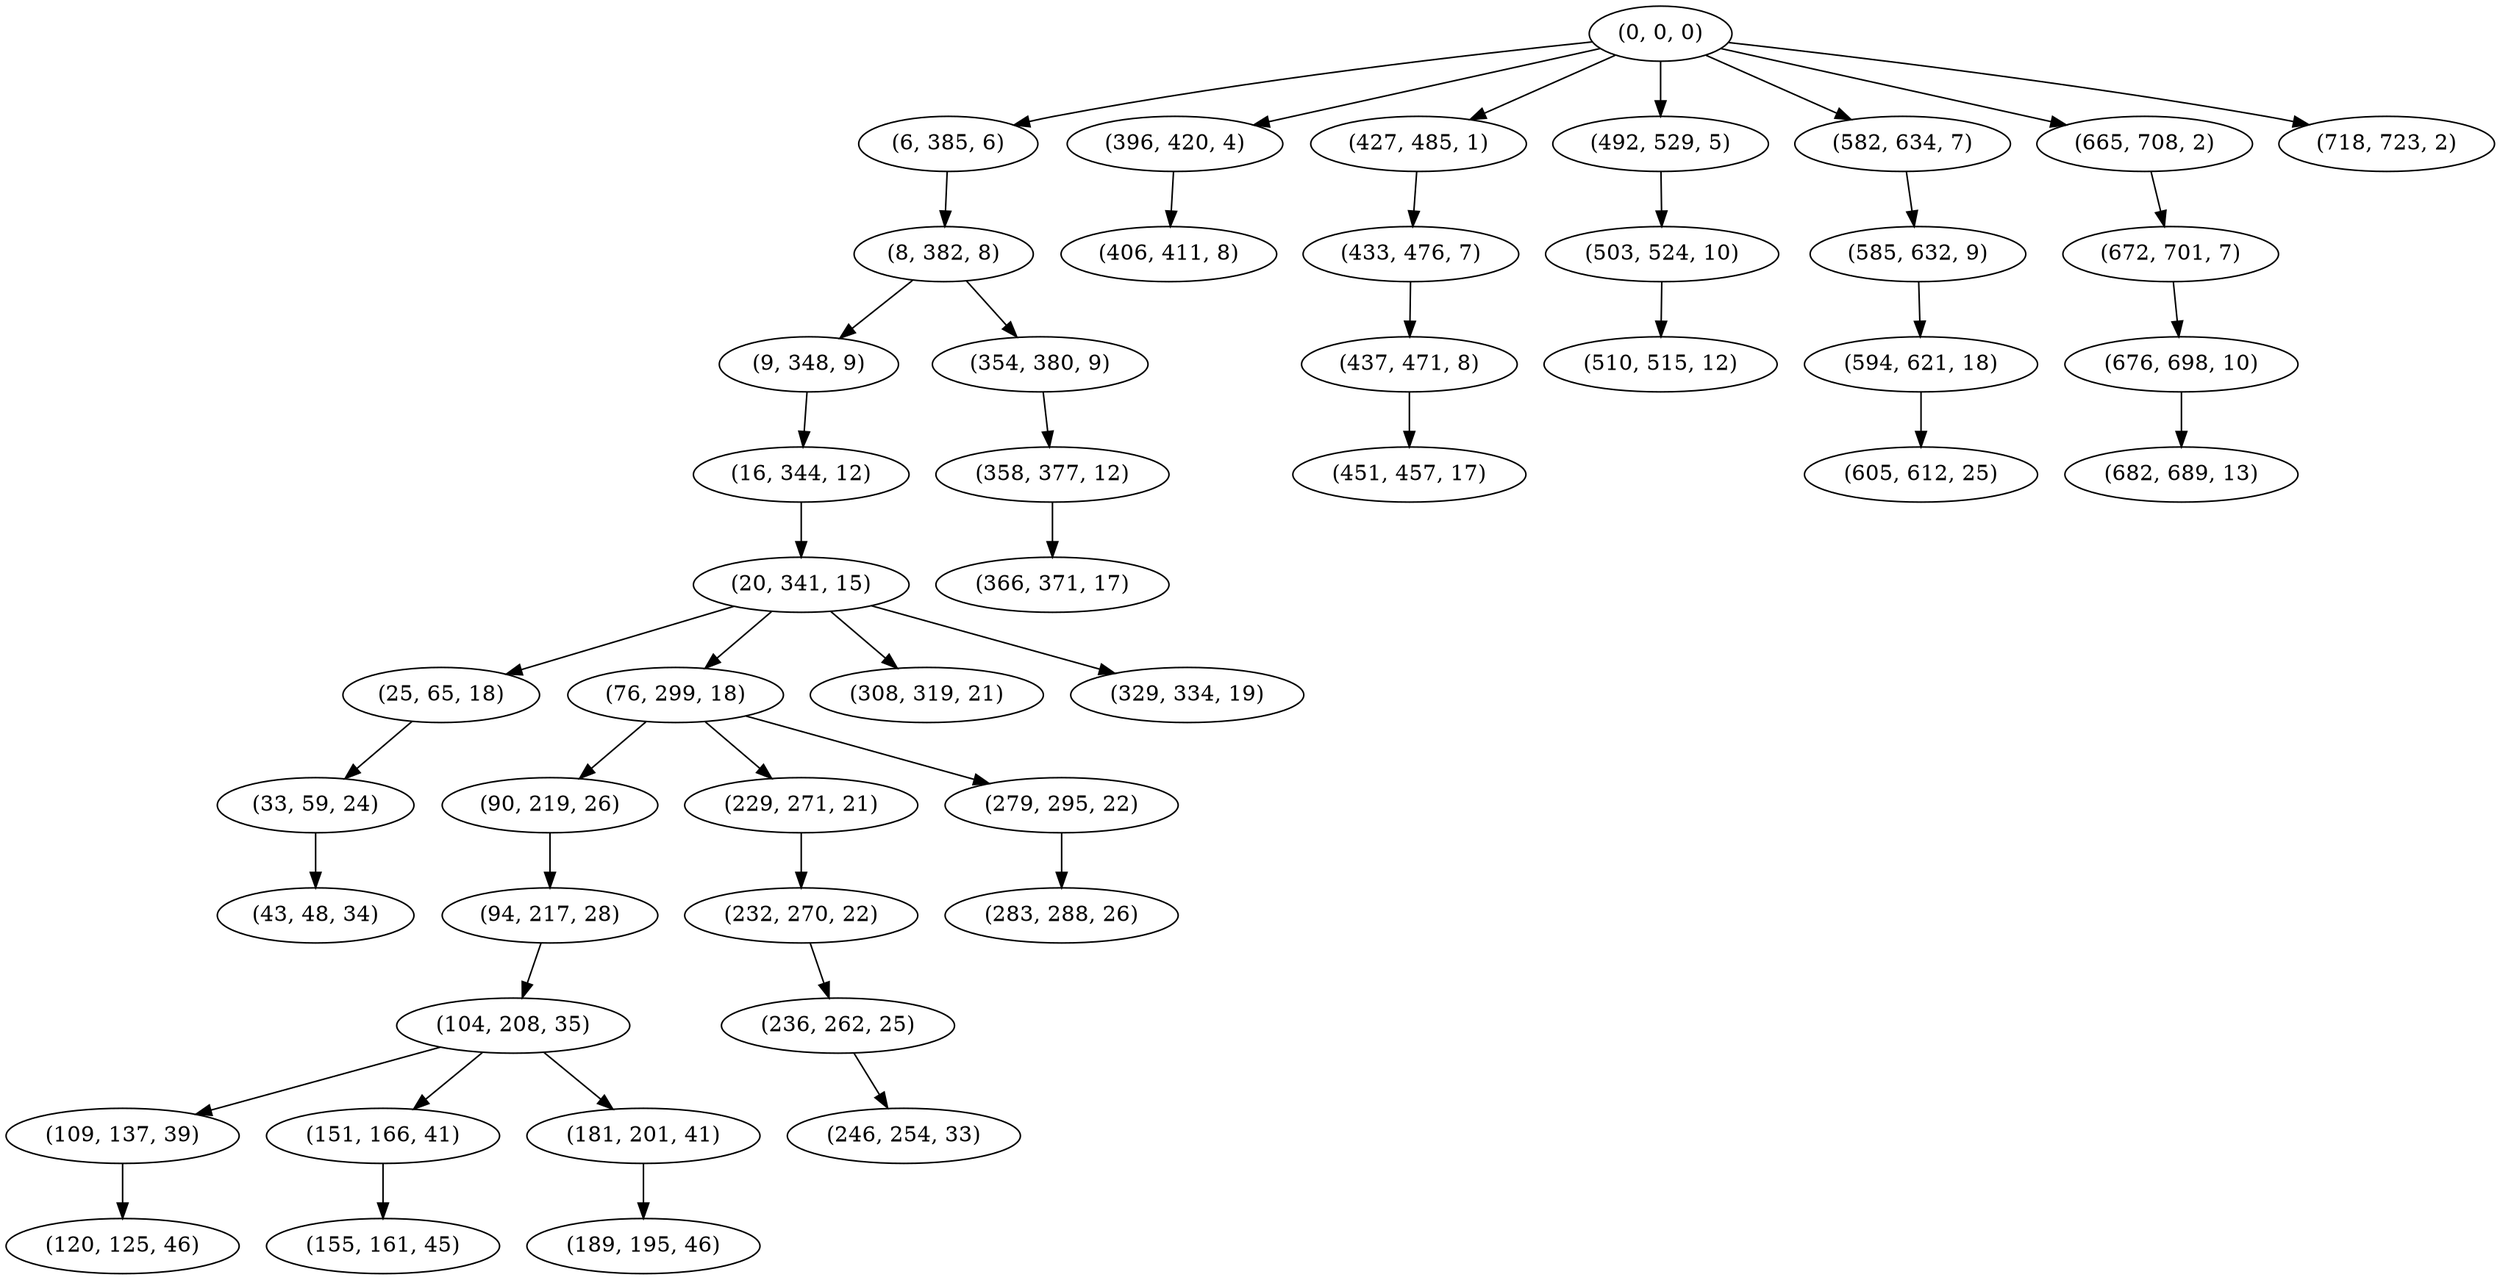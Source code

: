 digraph tree {
    "(0, 0, 0)";
    "(6, 385, 6)";
    "(8, 382, 8)";
    "(9, 348, 9)";
    "(16, 344, 12)";
    "(20, 341, 15)";
    "(25, 65, 18)";
    "(33, 59, 24)";
    "(43, 48, 34)";
    "(76, 299, 18)";
    "(90, 219, 26)";
    "(94, 217, 28)";
    "(104, 208, 35)";
    "(109, 137, 39)";
    "(120, 125, 46)";
    "(151, 166, 41)";
    "(155, 161, 45)";
    "(181, 201, 41)";
    "(189, 195, 46)";
    "(229, 271, 21)";
    "(232, 270, 22)";
    "(236, 262, 25)";
    "(246, 254, 33)";
    "(279, 295, 22)";
    "(283, 288, 26)";
    "(308, 319, 21)";
    "(329, 334, 19)";
    "(354, 380, 9)";
    "(358, 377, 12)";
    "(366, 371, 17)";
    "(396, 420, 4)";
    "(406, 411, 8)";
    "(427, 485, 1)";
    "(433, 476, 7)";
    "(437, 471, 8)";
    "(451, 457, 17)";
    "(492, 529, 5)";
    "(503, 524, 10)";
    "(510, 515, 12)";
    "(582, 634, 7)";
    "(585, 632, 9)";
    "(594, 621, 18)";
    "(605, 612, 25)";
    "(665, 708, 2)";
    "(672, 701, 7)";
    "(676, 698, 10)";
    "(682, 689, 13)";
    "(718, 723, 2)";
    "(0, 0, 0)" -> "(6, 385, 6)";
    "(0, 0, 0)" -> "(396, 420, 4)";
    "(0, 0, 0)" -> "(427, 485, 1)";
    "(0, 0, 0)" -> "(492, 529, 5)";
    "(0, 0, 0)" -> "(582, 634, 7)";
    "(0, 0, 0)" -> "(665, 708, 2)";
    "(0, 0, 0)" -> "(718, 723, 2)";
    "(6, 385, 6)" -> "(8, 382, 8)";
    "(8, 382, 8)" -> "(9, 348, 9)";
    "(8, 382, 8)" -> "(354, 380, 9)";
    "(9, 348, 9)" -> "(16, 344, 12)";
    "(16, 344, 12)" -> "(20, 341, 15)";
    "(20, 341, 15)" -> "(25, 65, 18)";
    "(20, 341, 15)" -> "(76, 299, 18)";
    "(20, 341, 15)" -> "(308, 319, 21)";
    "(20, 341, 15)" -> "(329, 334, 19)";
    "(25, 65, 18)" -> "(33, 59, 24)";
    "(33, 59, 24)" -> "(43, 48, 34)";
    "(76, 299, 18)" -> "(90, 219, 26)";
    "(76, 299, 18)" -> "(229, 271, 21)";
    "(76, 299, 18)" -> "(279, 295, 22)";
    "(90, 219, 26)" -> "(94, 217, 28)";
    "(94, 217, 28)" -> "(104, 208, 35)";
    "(104, 208, 35)" -> "(109, 137, 39)";
    "(104, 208, 35)" -> "(151, 166, 41)";
    "(104, 208, 35)" -> "(181, 201, 41)";
    "(109, 137, 39)" -> "(120, 125, 46)";
    "(151, 166, 41)" -> "(155, 161, 45)";
    "(181, 201, 41)" -> "(189, 195, 46)";
    "(229, 271, 21)" -> "(232, 270, 22)";
    "(232, 270, 22)" -> "(236, 262, 25)";
    "(236, 262, 25)" -> "(246, 254, 33)";
    "(279, 295, 22)" -> "(283, 288, 26)";
    "(354, 380, 9)" -> "(358, 377, 12)";
    "(358, 377, 12)" -> "(366, 371, 17)";
    "(396, 420, 4)" -> "(406, 411, 8)";
    "(427, 485, 1)" -> "(433, 476, 7)";
    "(433, 476, 7)" -> "(437, 471, 8)";
    "(437, 471, 8)" -> "(451, 457, 17)";
    "(492, 529, 5)" -> "(503, 524, 10)";
    "(503, 524, 10)" -> "(510, 515, 12)";
    "(582, 634, 7)" -> "(585, 632, 9)";
    "(585, 632, 9)" -> "(594, 621, 18)";
    "(594, 621, 18)" -> "(605, 612, 25)";
    "(665, 708, 2)" -> "(672, 701, 7)";
    "(672, 701, 7)" -> "(676, 698, 10)";
    "(676, 698, 10)" -> "(682, 689, 13)";
}
